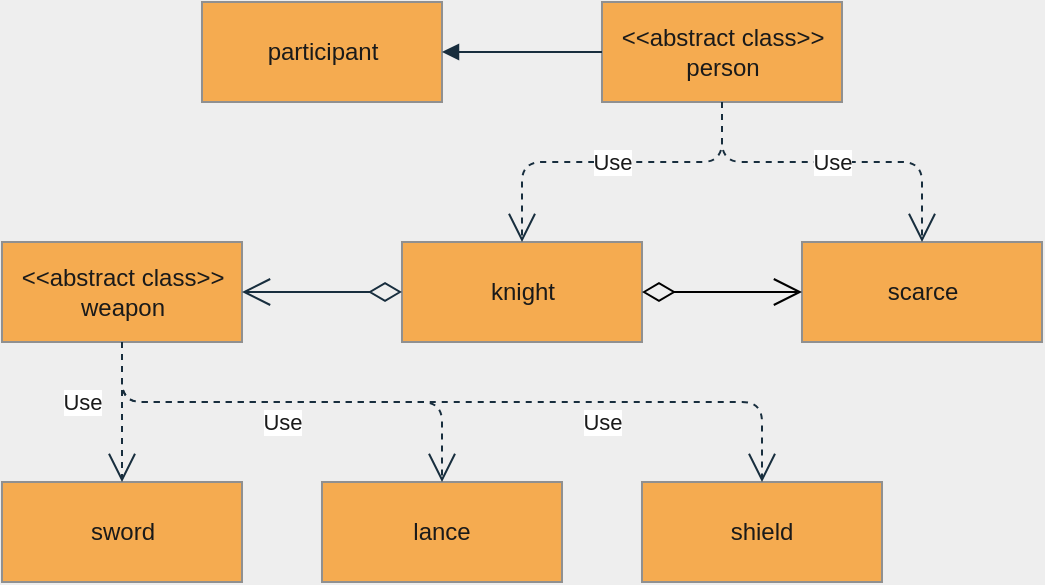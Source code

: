 <mxfile version="15.5.6" type="github">
  <diagram id="C5RBs43oDa-KdzZeNtuy" name="Page-1">
    <mxGraphModel dx="677" dy="378" grid="1" gridSize="10" guides="1" tooltips="1" connect="1" arrows="1" fold="1" page="1" pageScale="1" pageWidth="827" pageHeight="1169" background="#EEEEEE" math="0" shadow="0">
      <root>
        <mxCell id="WIyWlLk6GJQsqaUBKTNV-0" />
        <mxCell id="WIyWlLk6GJQsqaUBKTNV-1" parent="WIyWlLk6GJQsqaUBKTNV-0" />
        <mxCell id="UZVzhUGRbNi38VlcWBz8-4" value="&amp;lt;&amp;lt;abstract class&amp;gt;&amp;gt;&lt;br&gt;person" style="html=1;fillColor=#F5AB50;strokeColor=#909090;fontColor=#1A1A1A;" parent="WIyWlLk6GJQsqaUBKTNV-1" vertex="1">
          <mxGeometry x="460" y="120" width="120" height="50" as="geometry" />
        </mxCell>
        <mxCell id="UZVzhUGRbNi38VlcWBz8-5" value="knight" style="html=1;fillColor=#F5AB50;strokeColor=#909090;fontColor=#1A1A1A;" parent="WIyWlLk6GJQsqaUBKTNV-1" vertex="1">
          <mxGeometry x="360" y="240" width="120" height="50" as="geometry" />
        </mxCell>
        <mxCell id="UZVzhUGRbNi38VlcWBz8-6" value="scarce" style="html=1;fillColor=#F5AB50;strokeColor=#909090;fontColor=#1A1A1A;" parent="WIyWlLk6GJQsqaUBKTNV-1" vertex="1">
          <mxGeometry x="560" y="240" width="120" height="50" as="geometry" />
        </mxCell>
        <mxCell id="UZVzhUGRbNi38VlcWBz8-7" value="&amp;lt;&amp;lt;abstract class&amp;gt;&amp;gt;&lt;br&gt;weapon" style="html=1;fillColor=#F5AB50;strokeColor=#909090;fontColor=#1A1A1A;" parent="WIyWlLk6GJQsqaUBKTNV-1" vertex="1">
          <mxGeometry x="160" y="240" width="120" height="50" as="geometry" />
        </mxCell>
        <mxCell id="UZVzhUGRbNi38VlcWBz8-8" value="participant" style="html=1;fillColor=#F5AB50;strokeColor=#909090;fontColor=#1A1A1A;" parent="WIyWlLk6GJQsqaUBKTNV-1" vertex="1">
          <mxGeometry x="260" y="120" width="120" height="50" as="geometry" />
        </mxCell>
        <mxCell id="UZVzhUGRbNi38VlcWBz8-17" value="Use" style="endArrow=open;endSize=12;dashed=1;html=1;rounded=1;sketch=0;fontColor=#1A1A1A;strokeColor=#182E3E;curved=0;entryX=0.5;entryY=0;entryDx=0;entryDy=0;exitX=0.5;exitY=1;exitDx=0;exitDy=0;" parent="WIyWlLk6GJQsqaUBKTNV-1" source="UZVzhUGRbNi38VlcWBz8-4" target="UZVzhUGRbNi38VlcWBz8-5" edge="1">
          <mxGeometry width="160" relative="1" as="geometry">
            <mxPoint x="250" y="290" as="sourcePoint" />
            <mxPoint x="410" y="290" as="targetPoint" />
            <Array as="points">
              <mxPoint x="520" y="200" />
              <mxPoint x="420" y="200" />
            </Array>
          </mxGeometry>
        </mxCell>
        <mxCell id="UZVzhUGRbNi38VlcWBz8-18" value="Use" style="endArrow=open;endSize=12;dashed=1;html=1;rounded=1;sketch=0;fontColor=#1A1A1A;strokeColor=#182E3E;curved=0;exitX=0.5;exitY=1;exitDx=0;exitDy=0;entryX=0.5;entryY=0;entryDx=0;entryDy=0;" parent="WIyWlLk6GJQsqaUBKTNV-1" source="UZVzhUGRbNi38VlcWBz8-4" target="UZVzhUGRbNi38VlcWBz8-6" edge="1">
          <mxGeometry width="160" relative="1" as="geometry">
            <mxPoint x="250" y="290" as="sourcePoint" />
            <mxPoint x="410" y="290" as="targetPoint" />
            <Array as="points">
              <mxPoint x="520" y="200" />
              <mxPoint x="620" y="200" />
            </Array>
          </mxGeometry>
        </mxCell>
        <mxCell id="UZVzhUGRbNi38VlcWBz8-19" value="sword" style="html=1;rounded=0;sketch=0;fontColor=#1A1A1A;strokeColor=#909090;fillColor=#F5AB50;" parent="WIyWlLk6GJQsqaUBKTNV-1" vertex="1">
          <mxGeometry x="160" y="360" width="120" height="50" as="geometry" />
        </mxCell>
        <mxCell id="UZVzhUGRbNi38VlcWBz8-20" value="Use" style="endArrow=open;endSize=12;dashed=1;html=1;rounded=1;sketch=0;fontColor=#1A1A1A;strokeColor=#182E3E;curved=0;exitX=0.5;exitY=1;exitDx=0;exitDy=0;entryX=0.5;entryY=0;entryDx=0;entryDy=0;" parent="WIyWlLk6GJQsqaUBKTNV-1" source="UZVzhUGRbNi38VlcWBz8-7" target="UZVzhUGRbNi38VlcWBz8-19" edge="1">
          <mxGeometry x="-0.143" y="-20" width="160" relative="1" as="geometry">
            <mxPoint x="250" y="290" as="sourcePoint" />
            <mxPoint x="410" y="290" as="targetPoint" />
            <Array as="points">
              <mxPoint x="220" y="330" />
            </Array>
            <mxPoint as="offset" />
          </mxGeometry>
        </mxCell>
        <mxCell id="UZVzhUGRbNi38VlcWBz8-21" value="" style="endArrow=open;html=1;endSize=12;startArrow=diamondThin;startSize=14;startFill=0;edgeStyle=orthogonalEdgeStyle;align=left;verticalAlign=bottom;rounded=1;sketch=0;fontColor=#1A1A1A;strokeColor=#182E3E;curved=0;exitX=0;exitY=0.5;exitDx=0;exitDy=0;entryX=1;entryY=0.5;entryDx=0;entryDy=0;" parent="WIyWlLk6GJQsqaUBKTNV-1" source="UZVzhUGRbNi38VlcWBz8-5" target="UZVzhUGRbNi38VlcWBz8-7" edge="1">
          <mxGeometry x="-1" y="3" relative="1" as="geometry">
            <mxPoint x="320" y="290" as="sourcePoint" />
            <mxPoint x="420" y="380" as="targetPoint" />
          </mxGeometry>
        </mxCell>
        <mxCell id="UZVzhUGRbNi38VlcWBz8-23" value="" style="endArrow=block;endFill=1;html=1;edgeStyle=orthogonalEdgeStyle;align=left;verticalAlign=top;rounded=1;sketch=0;fontColor=#1A1A1A;strokeColor=#182E3E;curved=0;entryX=1;entryY=0.5;entryDx=0;entryDy=0;exitX=0;exitY=0.5;exitDx=0;exitDy=0;" parent="WIyWlLk6GJQsqaUBKTNV-1" source="UZVzhUGRbNi38VlcWBz8-4" target="UZVzhUGRbNi38VlcWBz8-8" edge="1">
          <mxGeometry x="-1" relative="1" as="geometry">
            <mxPoint x="370" y="130" as="sourcePoint" />
            <mxPoint x="470" y="180" as="targetPoint" />
          </mxGeometry>
        </mxCell>
        <mxCell id="UZVzhUGRbNi38VlcWBz8-25" value="lance" style="whiteSpace=wrap;html=1;rounded=0;sketch=0;fontColor=#1A1A1A;strokeColor=#909090;fillColor=#F5AB50;" parent="WIyWlLk6GJQsqaUBKTNV-1" vertex="1">
          <mxGeometry x="320" y="360" width="120" height="50" as="geometry" />
        </mxCell>
        <mxCell id="UZVzhUGRbNi38VlcWBz8-26" value="shield" style="whiteSpace=wrap;html=1;rounded=0;sketch=0;fontColor=#1A1A1A;strokeColor=#909090;fillColor=#F5AB50;" parent="WIyWlLk6GJQsqaUBKTNV-1" vertex="1">
          <mxGeometry x="480" y="360" width="120" height="50" as="geometry" />
        </mxCell>
        <mxCell id="UZVzhUGRbNi38VlcWBz8-27" value="Use" style="endArrow=open;endSize=12;dashed=1;html=1;rounded=1;sketch=0;fontColor=#1A1A1A;strokeColor=#182E3E;curved=0;exitX=0.5;exitY=1;exitDx=0;exitDy=0;entryX=0.5;entryY=0;entryDx=0;entryDy=0;" parent="WIyWlLk6GJQsqaUBKTNV-1" source="UZVzhUGRbNi38VlcWBz8-7" target="UZVzhUGRbNi38VlcWBz8-25" edge="1">
          <mxGeometry x="-0.043" y="-10" width="160" relative="1" as="geometry">
            <mxPoint x="330" y="140" as="sourcePoint" />
            <mxPoint x="490" y="140" as="targetPoint" />
            <Array as="points">
              <mxPoint x="220" y="320" />
              <mxPoint x="380" y="320" />
            </Array>
            <mxPoint as="offset" />
          </mxGeometry>
        </mxCell>
        <mxCell id="UZVzhUGRbNi38VlcWBz8-28" value="Use" style="endArrow=open;endSize=12;dashed=1;html=1;rounded=1;sketch=0;fontColor=#1A1A1A;strokeColor=#182E3E;curved=0;exitX=0.5;exitY=1;exitDx=0;exitDy=0;entryX=0.5;entryY=0;entryDx=0;entryDy=0;" parent="WIyWlLk6GJQsqaUBKTNV-1" source="UZVzhUGRbNi38VlcWBz8-7" target="UZVzhUGRbNi38VlcWBz8-26" edge="1">
          <mxGeometry x="0.385" y="-10" width="160" relative="1" as="geometry">
            <mxPoint x="270" y="220" as="sourcePoint" />
            <mxPoint x="430" y="220" as="targetPoint" />
            <Array as="points">
              <mxPoint x="220" y="320" />
              <mxPoint x="540" y="320" />
            </Array>
            <mxPoint as="offset" />
          </mxGeometry>
        </mxCell>
        <mxCell id="KXfPveCi99cER7tH4GoS-5" value="" style="endArrow=open;html=1;endSize=12;startArrow=diamondThin;startSize=14;startFill=0;edgeStyle=orthogonalEdgeStyle;align=left;verticalAlign=bottom;rounded=0;exitX=1;exitY=0.5;exitDx=0;exitDy=0;entryX=0;entryY=0.5;entryDx=0;entryDy=0;" edge="1" parent="WIyWlLk6GJQsqaUBKTNV-1" source="UZVzhUGRbNi38VlcWBz8-5" target="UZVzhUGRbNi38VlcWBz8-6">
          <mxGeometry x="-1" y="3" relative="1" as="geometry">
            <mxPoint x="390" y="330" as="sourcePoint" />
            <mxPoint x="550" y="330" as="targetPoint" />
          </mxGeometry>
        </mxCell>
      </root>
    </mxGraphModel>
  </diagram>
</mxfile>
